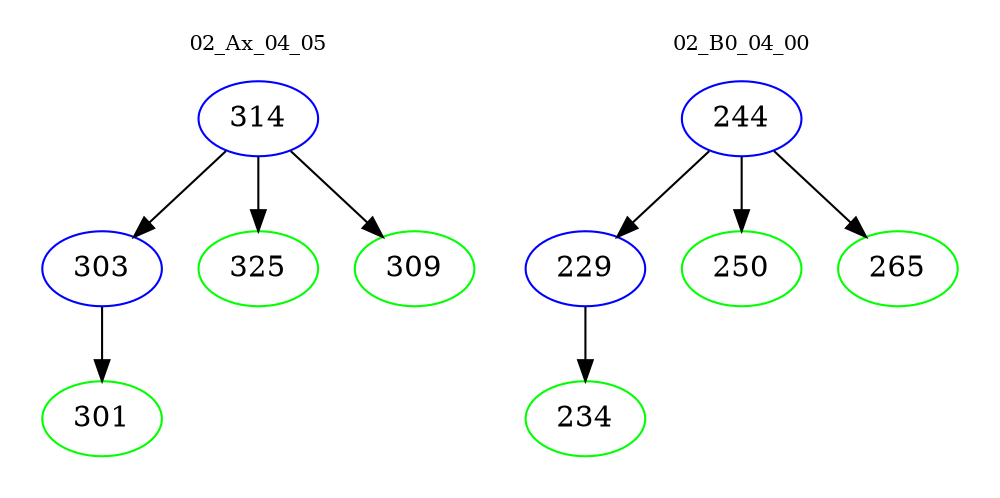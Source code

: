 digraph{
subgraph cluster_0 {
color = white
label = "02_Ax_04_05";
fontsize=10;
T0_314 [label="314", color="blue"]
T0_314 -> T0_303 [color="black"]
T0_303 [label="303", color="blue"]
T0_303 -> T0_301 [color="black"]
T0_301 [label="301", color="green"]
T0_314 -> T0_325 [color="black"]
T0_325 [label="325", color="green"]
T0_314 -> T0_309 [color="black"]
T0_309 [label="309", color="green"]
}
subgraph cluster_1 {
color = white
label = "02_B0_04_00";
fontsize=10;
T1_244 [label="244", color="blue"]
T1_244 -> T1_229 [color="black"]
T1_229 [label="229", color="blue"]
T1_229 -> T1_234 [color="black"]
T1_234 [label="234", color="green"]
T1_244 -> T1_250 [color="black"]
T1_250 [label="250", color="green"]
T1_244 -> T1_265 [color="black"]
T1_265 [label="265", color="green"]
}
}
